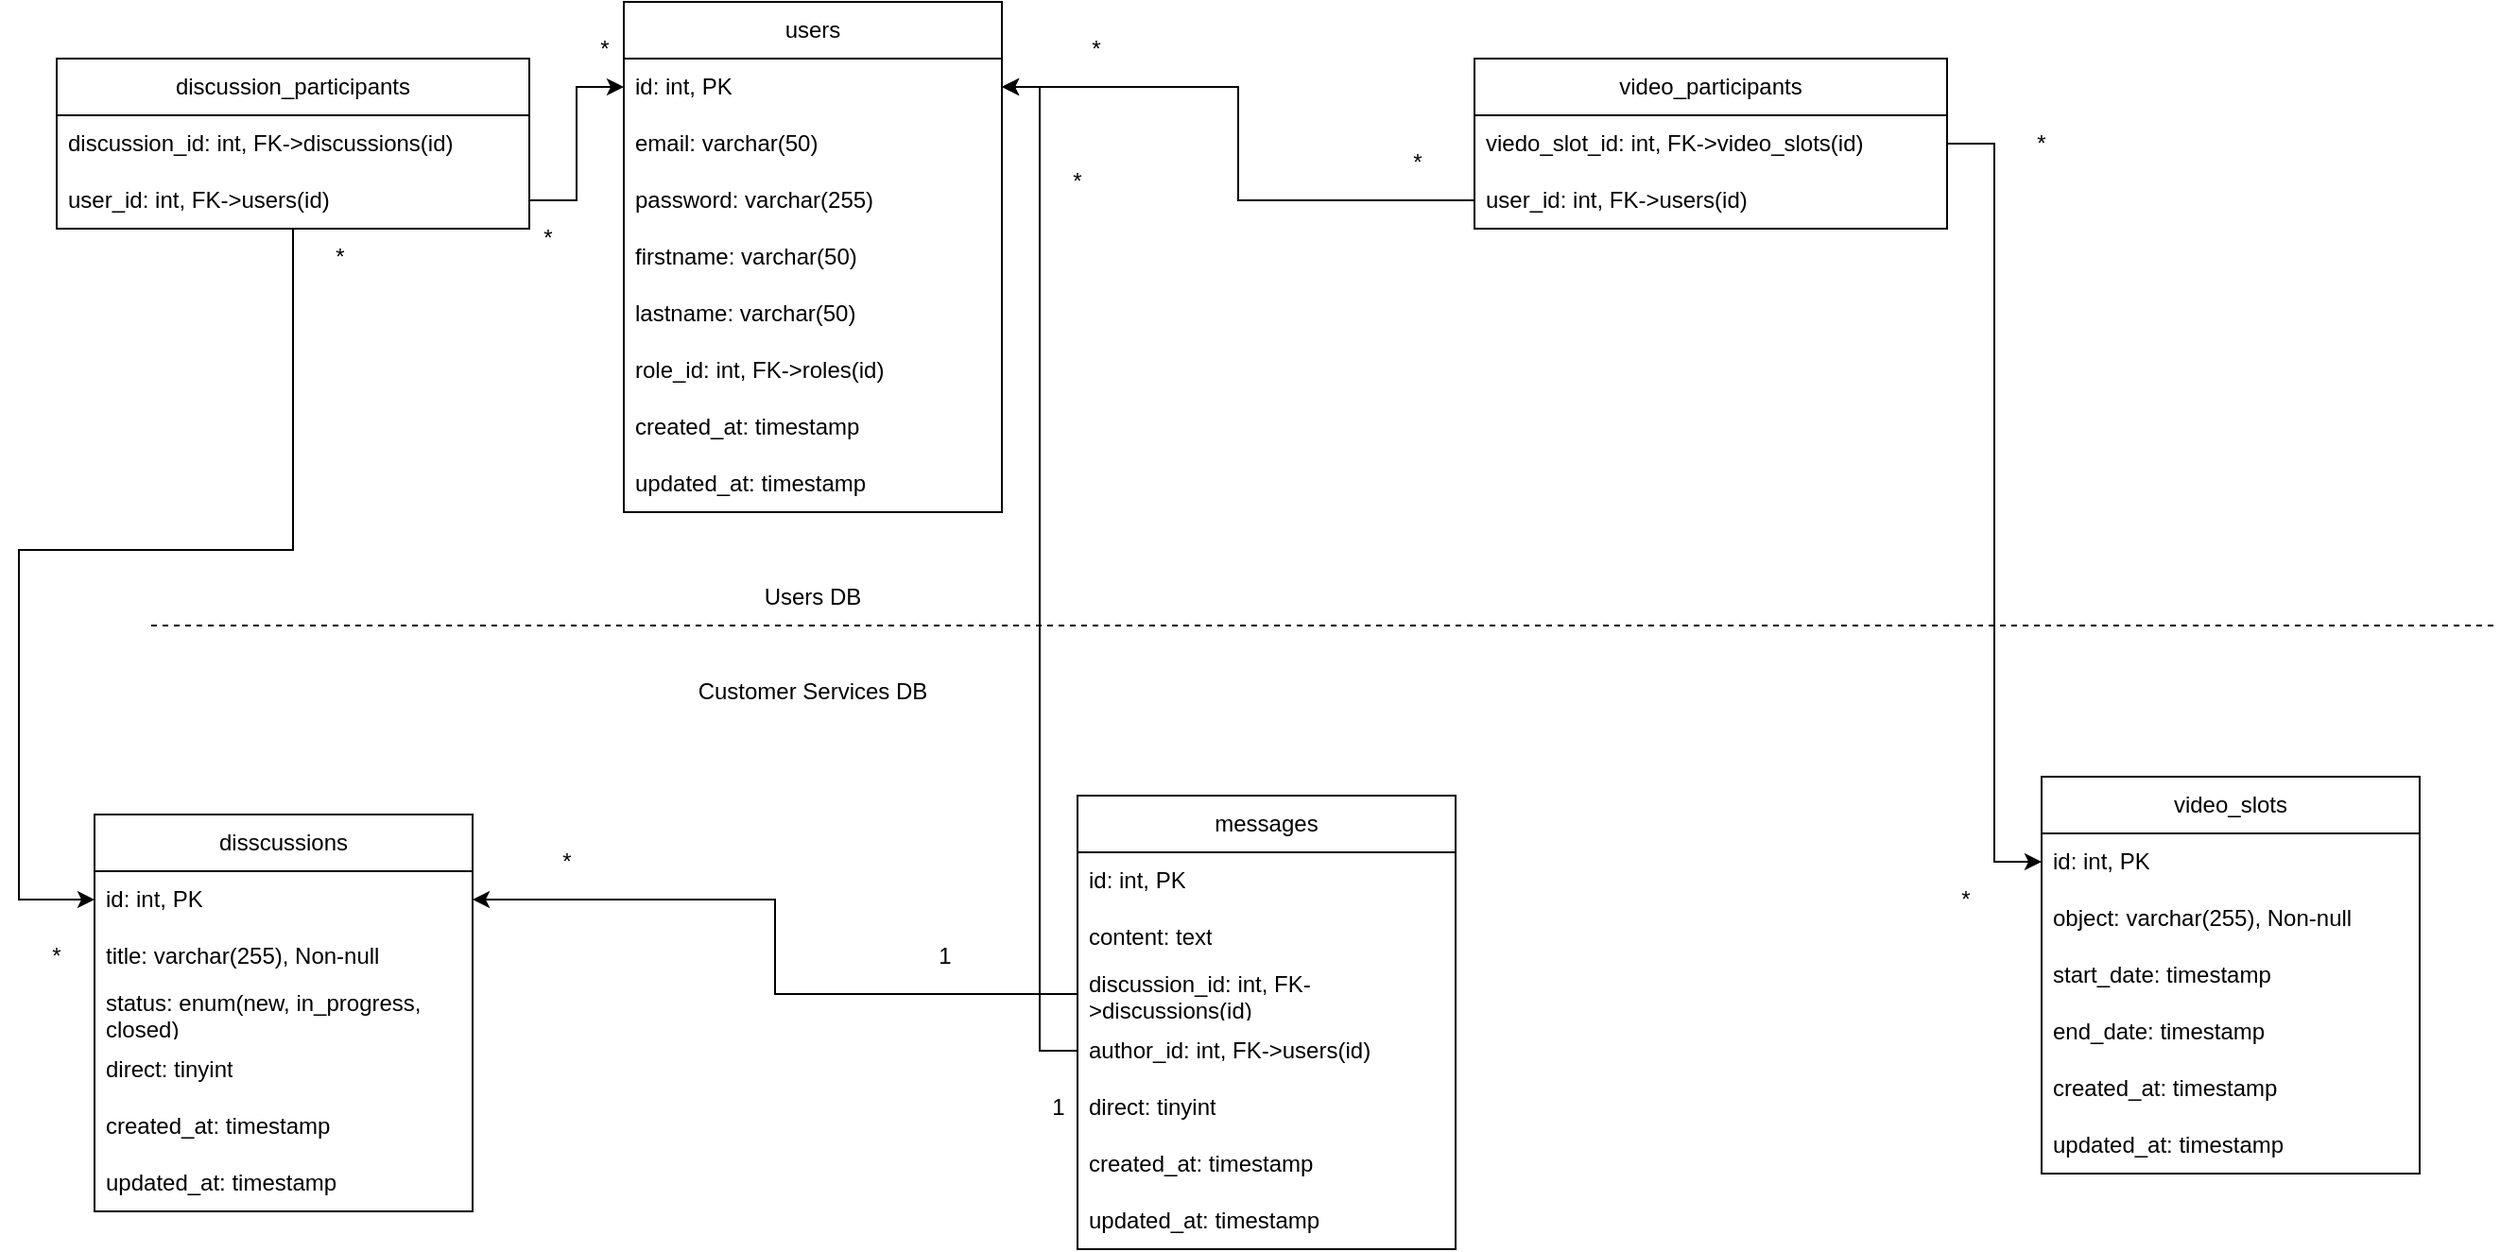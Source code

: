 <mxfile version="24.7.7">
  <diagram name="Page-1" id="HTvIIr98uRL_a_d4ipdB">
    <mxGraphModel dx="1050" dy="653" grid="1" gridSize="10" guides="1" tooltips="1" connect="1" arrows="1" fold="1" page="1" pageScale="1" pageWidth="827" pageHeight="1169" math="0" shadow="0">
      <root>
        <mxCell id="0" />
        <mxCell id="1" parent="0" />
        <mxCell id="_INb4RHrN6DYz6TeiQXN-1" value="" style="endArrow=none;dashed=1;html=1;rounded=0;" parent="1" edge="1">
          <mxGeometry width="50" height="50" relative="1" as="geometry">
            <mxPoint x="80" y="350" as="sourcePoint" />
            <mxPoint x="1320" y="350" as="targetPoint" />
          </mxGeometry>
        </mxCell>
        <mxCell id="_INb4RHrN6DYz6TeiQXN-2" value="users" style="swimlane;fontStyle=0;childLayout=stackLayout;horizontal=1;startSize=30;horizontalStack=0;resizeParent=1;resizeParentMax=0;resizeLast=0;collapsible=1;marginBottom=0;whiteSpace=wrap;html=1;direction=east;" parent="1" vertex="1">
          <mxGeometry x="330" y="20" width="200" height="270" as="geometry">
            <mxRectangle x="70" y="250" width="70" height="30" as="alternateBounds" />
          </mxGeometry>
        </mxCell>
        <mxCell id="_INb4RHrN6DYz6TeiQXN-3" value="id: int, PK" style="text;strokeColor=none;fillColor=none;align=left;verticalAlign=middle;spacingLeft=4;spacingRight=4;overflow=hidden;points=[[0,0.5],[1,0.5]];portConstraint=eastwest;rotatable=0;whiteSpace=wrap;html=1;" parent="_INb4RHrN6DYz6TeiQXN-2" vertex="1">
          <mxGeometry y="30" width="200" height="30" as="geometry" />
        </mxCell>
        <mxCell id="_INb4RHrN6DYz6TeiQXN-4" value="email: varchar(50)" style="text;strokeColor=none;fillColor=none;align=left;verticalAlign=middle;spacingLeft=4;spacingRight=4;overflow=hidden;points=[[0,0.5],[1,0.5]];portConstraint=eastwest;rotatable=0;whiteSpace=wrap;html=1;" parent="_INb4RHrN6DYz6TeiQXN-2" vertex="1">
          <mxGeometry y="60" width="200" height="30" as="geometry" />
        </mxCell>
        <mxCell id="_INb4RHrN6DYz6TeiQXN-5" value="password: varchar(255)" style="text;strokeColor=none;fillColor=none;align=left;verticalAlign=middle;spacingLeft=4;spacingRight=4;overflow=hidden;points=[[0,0.5],[1,0.5]];portConstraint=eastwest;rotatable=0;whiteSpace=wrap;html=1;" parent="_INb4RHrN6DYz6TeiQXN-2" vertex="1">
          <mxGeometry y="90" width="200" height="30" as="geometry" />
        </mxCell>
        <mxCell id="_INb4RHrN6DYz6TeiQXN-6" value="firstname: varchar(50)" style="text;strokeColor=none;fillColor=none;align=left;verticalAlign=middle;spacingLeft=4;spacingRight=4;overflow=hidden;points=[[0,0.5],[1,0.5]];portConstraint=eastwest;rotatable=0;whiteSpace=wrap;html=1;" parent="_INb4RHrN6DYz6TeiQXN-2" vertex="1">
          <mxGeometry y="120" width="200" height="30" as="geometry" />
        </mxCell>
        <mxCell id="_INb4RHrN6DYz6TeiQXN-7" value="lastname: varchar(50)" style="text;strokeColor=none;fillColor=none;align=left;verticalAlign=middle;spacingLeft=4;spacingRight=4;overflow=hidden;points=[[0,0.5],[1,0.5]];portConstraint=eastwest;rotatable=0;whiteSpace=wrap;html=1;" parent="_INb4RHrN6DYz6TeiQXN-2" vertex="1">
          <mxGeometry y="150" width="200" height="30" as="geometry" />
        </mxCell>
        <mxCell id="_INb4RHrN6DYz6TeiQXN-8" value="role_id: int, FK-&amp;gt;roles(id)" style="text;strokeColor=none;fillColor=none;align=left;verticalAlign=middle;spacingLeft=4;spacingRight=4;overflow=hidden;points=[[0,0.5],[1,0.5]];portConstraint=eastwest;rotatable=0;whiteSpace=wrap;html=1;" parent="_INb4RHrN6DYz6TeiQXN-2" vertex="1">
          <mxGeometry y="180" width="200" height="30" as="geometry" />
        </mxCell>
        <mxCell id="_INb4RHrN6DYz6TeiQXN-9" value="created_at: timestamp" style="text;strokeColor=none;fillColor=none;align=left;verticalAlign=middle;spacingLeft=4;spacingRight=4;overflow=hidden;points=[[0,0.5],[1,0.5]];portConstraint=eastwest;rotatable=0;whiteSpace=wrap;html=1;" parent="_INb4RHrN6DYz6TeiQXN-2" vertex="1">
          <mxGeometry y="210" width="200" height="30" as="geometry" />
        </mxCell>
        <mxCell id="_INb4RHrN6DYz6TeiQXN-10" value="updated_at: timestamp" style="text;strokeColor=none;fillColor=none;align=left;verticalAlign=middle;spacingLeft=4;spacingRight=4;overflow=hidden;points=[[0,0.5],[1,0.5]];portConstraint=eastwest;rotatable=0;whiteSpace=wrap;html=1;" parent="_INb4RHrN6DYz6TeiQXN-2" vertex="1">
          <mxGeometry y="240" width="200" height="30" as="geometry" />
        </mxCell>
        <mxCell id="_INb4RHrN6DYz6TeiQXN-21" value="Customer Services DB" style="text;html=1;align=center;verticalAlign=middle;whiteSpace=wrap;rounded=0;" parent="1" vertex="1">
          <mxGeometry x="350" y="370" width="160" height="30" as="geometry" />
        </mxCell>
        <mxCell id="_INb4RHrN6DYz6TeiQXN-22" value="Users DB" style="text;html=1;align=center;verticalAlign=middle;whiteSpace=wrap;rounded=0;" parent="1" vertex="1">
          <mxGeometry x="380" y="320" width="100" height="30" as="geometry" />
        </mxCell>
        <mxCell id="9Ze68ccJl-1V-HPHpi7j-1" value="disscussions" style="swimlane;fontStyle=0;childLayout=stackLayout;horizontal=1;startSize=30;horizontalStack=0;resizeParent=1;resizeParentMax=0;resizeLast=0;collapsible=1;marginBottom=0;whiteSpace=wrap;html=1;direction=east;" parent="1" vertex="1">
          <mxGeometry x="50" y="450" width="200" height="210" as="geometry">
            <mxRectangle x="70" y="250" width="70" height="30" as="alternateBounds" />
          </mxGeometry>
        </mxCell>
        <mxCell id="9Ze68ccJl-1V-HPHpi7j-2" value="id: int, PK" style="text;strokeColor=none;fillColor=none;align=left;verticalAlign=middle;spacingLeft=4;spacingRight=4;overflow=hidden;points=[[0,0.5],[1,0.5]];portConstraint=eastwest;rotatable=0;whiteSpace=wrap;html=1;" parent="9Ze68ccJl-1V-HPHpi7j-1" vertex="1">
          <mxGeometry y="30" width="200" height="30" as="geometry" />
        </mxCell>
        <mxCell id="9Ze68ccJl-1V-HPHpi7j-3" value="title: varchar(255), Non-null" style="text;strokeColor=none;fillColor=none;align=left;verticalAlign=middle;spacingLeft=4;spacingRight=4;overflow=hidden;points=[[0,0.5],[1,0.5]];portConstraint=eastwest;rotatable=0;whiteSpace=wrap;html=1;" parent="9Ze68ccJl-1V-HPHpi7j-1" vertex="1">
          <mxGeometry y="60" width="200" height="30" as="geometry" />
        </mxCell>
        <mxCell id="9Ze68ccJl-1V-HPHpi7j-4" value="status: enum(new, in_progress, closed)" style="text;strokeColor=none;fillColor=none;align=left;verticalAlign=middle;spacingLeft=4;spacingRight=4;overflow=hidden;points=[[0,0.5],[1,0.5]];portConstraint=eastwest;rotatable=0;whiteSpace=wrap;html=1;" parent="9Ze68ccJl-1V-HPHpi7j-1" vertex="1">
          <mxGeometry y="90" width="200" height="30" as="geometry" />
        </mxCell>
        <mxCell id="9Ze68ccJl-1V-HPHpi7j-17" value="direct: tinyint" style="text;strokeColor=none;fillColor=none;align=left;verticalAlign=middle;spacingLeft=4;spacingRight=4;overflow=hidden;points=[[0,0.5],[1,0.5]];portConstraint=eastwest;rotatable=0;whiteSpace=wrap;html=1;" parent="9Ze68ccJl-1V-HPHpi7j-1" vertex="1">
          <mxGeometry y="120" width="200" height="30" as="geometry" />
        </mxCell>
        <mxCell id="9Ze68ccJl-1V-HPHpi7j-5" value="created_at: timestamp" style="text;strokeColor=none;fillColor=none;align=left;verticalAlign=middle;spacingLeft=4;spacingRight=4;overflow=hidden;points=[[0,0.5],[1,0.5]];portConstraint=eastwest;rotatable=0;whiteSpace=wrap;html=1;" parent="9Ze68ccJl-1V-HPHpi7j-1" vertex="1">
          <mxGeometry y="150" width="200" height="30" as="geometry" />
        </mxCell>
        <mxCell id="9Ze68ccJl-1V-HPHpi7j-6" value="updated_at: timestamp" style="text;strokeColor=none;fillColor=none;align=left;verticalAlign=middle;spacingLeft=4;spacingRight=4;overflow=hidden;points=[[0,0.5],[1,0.5]];portConstraint=eastwest;rotatable=0;whiteSpace=wrap;html=1;" parent="9Ze68ccJl-1V-HPHpi7j-1" vertex="1">
          <mxGeometry y="180" width="200" height="30" as="geometry" />
        </mxCell>
        <mxCell id="9Ze68ccJl-1V-HPHpi7j-11" value="messages" style="swimlane;fontStyle=0;childLayout=stackLayout;horizontal=1;startSize=30;horizontalStack=0;resizeParent=1;resizeParentMax=0;resizeLast=0;collapsible=1;marginBottom=0;whiteSpace=wrap;html=1;direction=east;" parent="1" vertex="1">
          <mxGeometry x="570" y="440" width="200" height="240" as="geometry">
            <mxRectangle x="70" y="250" width="70" height="30" as="alternateBounds" />
          </mxGeometry>
        </mxCell>
        <mxCell id="9Ze68ccJl-1V-HPHpi7j-12" value="id: int, PK" style="text;strokeColor=none;fillColor=none;align=left;verticalAlign=middle;spacingLeft=4;spacingRight=4;overflow=hidden;points=[[0,0.5],[1,0.5]];portConstraint=eastwest;rotatable=0;whiteSpace=wrap;html=1;" parent="9Ze68ccJl-1V-HPHpi7j-11" vertex="1">
          <mxGeometry y="30" width="200" height="30" as="geometry" />
        </mxCell>
        <mxCell id="9Ze68ccJl-1V-HPHpi7j-13" value="content: text" style="text;strokeColor=none;fillColor=none;align=left;verticalAlign=middle;spacingLeft=4;spacingRight=4;overflow=hidden;points=[[0,0.5],[1,0.5]];portConstraint=eastwest;rotatable=0;whiteSpace=wrap;html=1;" parent="9Ze68ccJl-1V-HPHpi7j-11" vertex="1">
          <mxGeometry y="60" width="200" height="30" as="geometry" />
        </mxCell>
        <mxCell id="9Ze68ccJl-1V-HPHpi7j-14" value="discussion_id: int, FK-&amp;gt;discussions(id)" style="text;strokeColor=none;fillColor=none;align=left;verticalAlign=middle;spacingLeft=4;spacingRight=4;overflow=hidden;points=[[0,0.5],[1,0.5]];portConstraint=eastwest;rotatable=0;whiteSpace=wrap;html=1;" parent="9Ze68ccJl-1V-HPHpi7j-11" vertex="1">
          <mxGeometry y="90" width="200" height="30" as="geometry" />
        </mxCell>
        <mxCell id="9Ze68ccJl-1V-HPHpi7j-15" value="author_id: int, FK-&amp;gt;users(id)" style="text;strokeColor=none;fillColor=none;align=left;verticalAlign=middle;spacingLeft=4;spacingRight=4;overflow=hidden;points=[[0,0.5],[1,0.5]];portConstraint=eastwest;rotatable=0;whiteSpace=wrap;html=1;" parent="9Ze68ccJl-1V-HPHpi7j-11" vertex="1">
          <mxGeometry y="120" width="200" height="30" as="geometry" />
        </mxCell>
        <mxCell id="9Ze68ccJl-1V-HPHpi7j-16" value="direct: tinyint" style="text;strokeColor=none;fillColor=none;align=left;verticalAlign=middle;spacingLeft=4;spacingRight=4;overflow=hidden;points=[[0,0.5],[1,0.5]];portConstraint=eastwest;rotatable=0;whiteSpace=wrap;html=1;" parent="9Ze68ccJl-1V-HPHpi7j-11" vertex="1">
          <mxGeometry y="150" width="200" height="30" as="geometry" />
        </mxCell>
        <mxCell id="9Ze68ccJl-1V-HPHpi7j-24" value="created_at: timestamp" style="text;strokeColor=none;fillColor=none;align=left;verticalAlign=middle;spacingLeft=4;spacingRight=4;overflow=hidden;points=[[0,0.5],[1,0.5]];portConstraint=eastwest;rotatable=0;whiteSpace=wrap;html=1;" parent="9Ze68ccJl-1V-HPHpi7j-11" vertex="1">
          <mxGeometry y="180" width="200" height="30" as="geometry" />
        </mxCell>
        <mxCell id="9Ze68ccJl-1V-HPHpi7j-25" value="updated_at: timestamp" style="text;strokeColor=none;fillColor=none;align=left;verticalAlign=middle;spacingLeft=4;spacingRight=4;overflow=hidden;points=[[0,0.5],[1,0.5]];portConstraint=eastwest;rotatable=0;whiteSpace=wrap;html=1;" parent="9Ze68ccJl-1V-HPHpi7j-11" vertex="1">
          <mxGeometry y="210" width="200" height="30" as="geometry" />
        </mxCell>
        <mxCell id="9Ze68ccJl-1V-HPHpi7j-18" value="video_slots" style="swimlane;fontStyle=0;childLayout=stackLayout;horizontal=1;startSize=30;horizontalStack=0;resizeParent=1;resizeParentMax=0;resizeLast=0;collapsible=1;marginBottom=0;whiteSpace=wrap;html=1;direction=east;" parent="1" vertex="1">
          <mxGeometry x="1080" y="430" width="200" height="210" as="geometry">
            <mxRectangle x="70" y="250" width="70" height="30" as="alternateBounds" />
          </mxGeometry>
        </mxCell>
        <mxCell id="9Ze68ccJl-1V-HPHpi7j-19" value="id: int, PK" style="text;strokeColor=none;fillColor=none;align=left;verticalAlign=middle;spacingLeft=4;spacingRight=4;overflow=hidden;points=[[0,0.5],[1,0.5]];portConstraint=eastwest;rotatable=0;whiteSpace=wrap;html=1;" parent="9Ze68ccJl-1V-HPHpi7j-18" vertex="1">
          <mxGeometry y="30" width="200" height="30" as="geometry" />
        </mxCell>
        <mxCell id="9Ze68ccJl-1V-HPHpi7j-20" value="object: varchar(255), Non-null" style="text;strokeColor=none;fillColor=none;align=left;verticalAlign=middle;spacingLeft=4;spacingRight=4;overflow=hidden;points=[[0,0.5],[1,0.5]];portConstraint=eastwest;rotatable=0;whiteSpace=wrap;html=1;" parent="9Ze68ccJl-1V-HPHpi7j-18" vertex="1">
          <mxGeometry y="60" width="200" height="30" as="geometry" />
        </mxCell>
        <mxCell id="9Ze68ccJl-1V-HPHpi7j-21" value="start_date: timestamp" style="text;strokeColor=none;fillColor=none;align=left;verticalAlign=middle;spacingLeft=4;spacingRight=4;overflow=hidden;points=[[0,0.5],[1,0.5]];portConstraint=eastwest;rotatable=0;whiteSpace=wrap;html=1;" parent="9Ze68ccJl-1V-HPHpi7j-18" vertex="1">
          <mxGeometry y="90" width="200" height="30" as="geometry" />
        </mxCell>
        <mxCell id="9Ze68ccJl-1V-HPHpi7j-22" value="end_date: timestamp" style="text;strokeColor=none;fillColor=none;align=left;verticalAlign=middle;spacingLeft=4;spacingRight=4;overflow=hidden;points=[[0,0.5],[1,0.5]];portConstraint=eastwest;rotatable=0;whiteSpace=wrap;html=1;" parent="9Ze68ccJl-1V-HPHpi7j-18" vertex="1">
          <mxGeometry y="120" width="200" height="30" as="geometry" />
        </mxCell>
        <mxCell id="9Ze68ccJl-1V-HPHpi7j-23" value="created_at: timestamp" style="text;strokeColor=none;fillColor=none;align=left;verticalAlign=middle;spacingLeft=4;spacingRight=4;overflow=hidden;points=[[0,0.5],[1,0.5]];portConstraint=eastwest;rotatable=0;whiteSpace=wrap;html=1;" parent="9Ze68ccJl-1V-HPHpi7j-18" vertex="1">
          <mxGeometry y="150" width="200" height="30" as="geometry" />
        </mxCell>
        <mxCell id="9Ze68ccJl-1V-HPHpi7j-26" value="updated_at: timestamp" style="text;strokeColor=none;fillColor=none;align=left;verticalAlign=middle;spacingLeft=4;spacingRight=4;overflow=hidden;points=[[0,0.5],[1,0.5]];portConstraint=eastwest;rotatable=0;whiteSpace=wrap;html=1;" parent="9Ze68ccJl-1V-HPHpi7j-18" vertex="1">
          <mxGeometry y="180" width="200" height="30" as="geometry" />
        </mxCell>
        <mxCell id="9Ze68ccJl-1V-HPHpi7j-28" style="edgeStyle=orthogonalEdgeStyle;rounded=0;orthogonalLoop=1;jettySize=auto;html=1;entryX=1;entryY=0.5;entryDx=0;entryDy=0;" parent="1" source="9Ze68ccJl-1V-HPHpi7j-15" target="_INb4RHrN6DYz6TeiQXN-3" edge="1">
          <mxGeometry relative="1" as="geometry" />
        </mxCell>
        <mxCell id="9Ze68ccJl-1V-HPHpi7j-29" value="*" style="text;html=1;align=center;verticalAlign=middle;whiteSpace=wrap;rounded=0;" parent="1" vertex="1">
          <mxGeometry x="540" y="100" width="60" height="30" as="geometry" />
        </mxCell>
        <mxCell id="9Ze68ccJl-1V-HPHpi7j-30" value="1" style="text;html=1;align=center;verticalAlign=middle;whiteSpace=wrap;rounded=0;" parent="1" vertex="1">
          <mxGeometry x="530" y="590" width="60" height="30" as="geometry" />
        </mxCell>
        <mxCell id="9Ze68ccJl-1V-HPHpi7j-31" value="video_participants" style="swimlane;fontStyle=0;childLayout=stackLayout;horizontal=1;startSize=30;horizontalStack=0;resizeParent=1;resizeParentMax=0;resizeLast=0;collapsible=1;marginBottom=0;whiteSpace=wrap;html=1;direction=east;" parent="1" vertex="1">
          <mxGeometry x="780" y="50" width="250" height="90" as="geometry">
            <mxRectangle x="70" y="250" width="70" height="30" as="alternateBounds" />
          </mxGeometry>
        </mxCell>
        <mxCell id="9Ze68ccJl-1V-HPHpi7j-32" value="viedo_slot_id: int, FK-&amp;gt;video_slots(id)" style="text;strokeColor=none;fillColor=none;align=left;verticalAlign=middle;spacingLeft=4;spacingRight=4;overflow=hidden;points=[[0,0.5],[1,0.5]];portConstraint=eastwest;rotatable=0;whiteSpace=wrap;html=1;" parent="9Ze68ccJl-1V-HPHpi7j-31" vertex="1">
          <mxGeometry y="30" width="250" height="30" as="geometry" />
        </mxCell>
        <mxCell id="9Ze68ccJl-1V-HPHpi7j-33" value="user_id: int, FK-&amp;gt;users(id)" style="text;strokeColor=none;fillColor=none;align=left;verticalAlign=middle;spacingLeft=4;spacingRight=4;overflow=hidden;points=[[0,0.5],[1,0.5]];portConstraint=eastwest;rotatable=0;whiteSpace=wrap;html=1;" parent="9Ze68ccJl-1V-HPHpi7j-31" vertex="1">
          <mxGeometry y="60" width="250" height="30" as="geometry" />
        </mxCell>
        <mxCell id="9Ze68ccJl-1V-HPHpi7j-38" style="edgeStyle=orthogonalEdgeStyle;rounded=0;orthogonalLoop=1;jettySize=auto;html=1;entryX=0;entryY=0.5;entryDx=0;entryDy=0;" parent="1" source="9Ze68ccJl-1V-HPHpi7j-32" target="9Ze68ccJl-1V-HPHpi7j-19" edge="1">
          <mxGeometry relative="1" as="geometry" />
        </mxCell>
        <mxCell id="9Ze68ccJl-1V-HPHpi7j-39" style="edgeStyle=orthogonalEdgeStyle;rounded=0;orthogonalLoop=1;jettySize=auto;html=1;entryX=1;entryY=0.5;entryDx=0;entryDy=0;" parent="1" source="9Ze68ccJl-1V-HPHpi7j-33" target="_INb4RHrN6DYz6TeiQXN-3" edge="1">
          <mxGeometry relative="1" as="geometry" />
        </mxCell>
        <mxCell id="9Ze68ccJl-1V-HPHpi7j-40" value="*" style="text;html=1;align=center;verticalAlign=middle;whiteSpace=wrap;rounded=0;" parent="1" vertex="1">
          <mxGeometry x="550" y="30" width="60" height="30" as="geometry" />
        </mxCell>
        <mxCell id="9Ze68ccJl-1V-HPHpi7j-44" value="*" style="text;html=1;align=center;verticalAlign=middle;whiteSpace=wrap;rounded=0;" parent="1" vertex="1">
          <mxGeometry x="1010" y="480" width="60" height="30" as="geometry" />
        </mxCell>
        <mxCell id="9Ze68ccJl-1V-HPHpi7j-48" style="edgeStyle=orthogonalEdgeStyle;rounded=0;orthogonalLoop=1;jettySize=auto;html=1;entryX=0;entryY=0.5;entryDx=0;entryDy=0;" parent="1" source="9Ze68ccJl-1V-HPHpi7j-45" target="9Ze68ccJl-1V-HPHpi7j-2" edge="1">
          <mxGeometry relative="1" as="geometry" />
        </mxCell>
        <mxCell id="9Ze68ccJl-1V-HPHpi7j-45" value="discussion_participants" style="swimlane;fontStyle=0;childLayout=stackLayout;horizontal=1;startSize=30;horizontalStack=0;resizeParent=1;resizeParentMax=0;resizeLast=0;collapsible=1;marginBottom=0;whiteSpace=wrap;html=1;direction=east;" parent="1" vertex="1">
          <mxGeometry x="30" y="50" width="250" height="90" as="geometry">
            <mxRectangle x="70" y="250" width="70" height="30" as="alternateBounds" />
          </mxGeometry>
        </mxCell>
        <mxCell id="9Ze68ccJl-1V-HPHpi7j-46" value="discussion_id: int, FK-&amp;gt;discussions(id)" style="text;strokeColor=none;fillColor=none;align=left;verticalAlign=middle;spacingLeft=4;spacingRight=4;overflow=hidden;points=[[0,0.5],[1,0.5]];portConstraint=eastwest;rotatable=0;whiteSpace=wrap;html=1;" parent="9Ze68ccJl-1V-HPHpi7j-45" vertex="1">
          <mxGeometry y="30" width="250" height="30" as="geometry" />
        </mxCell>
        <mxCell id="9Ze68ccJl-1V-HPHpi7j-47" value="user_id: int, FK-&amp;gt;users(id)" style="text;strokeColor=none;fillColor=none;align=left;verticalAlign=middle;spacingLeft=4;spacingRight=4;overflow=hidden;points=[[0,0.5],[1,0.5]];portConstraint=eastwest;rotatable=0;whiteSpace=wrap;html=1;" parent="9Ze68ccJl-1V-HPHpi7j-45" vertex="1">
          <mxGeometry y="60" width="250" height="30" as="geometry" />
        </mxCell>
        <mxCell id="9Ze68ccJl-1V-HPHpi7j-49" value="*" style="text;html=1;align=center;verticalAlign=middle;whiteSpace=wrap;rounded=0;" parent="1" vertex="1">
          <mxGeometry x="150" y="140" width="60" height="30" as="geometry" />
        </mxCell>
        <mxCell id="9Ze68ccJl-1V-HPHpi7j-50" value="*" style="text;html=1;align=center;verticalAlign=middle;whiteSpace=wrap;rounded=0;" parent="1" vertex="1">
          <mxGeometry x="290" y="30" width="60" height="30" as="geometry" />
        </mxCell>
        <mxCell id="9Ze68ccJl-1V-HPHpi7j-51" style="edgeStyle=orthogonalEdgeStyle;rounded=0;orthogonalLoop=1;jettySize=auto;html=1;entryX=0;entryY=0.5;entryDx=0;entryDy=0;" parent="1" source="9Ze68ccJl-1V-HPHpi7j-47" target="_INb4RHrN6DYz6TeiQXN-3" edge="1">
          <mxGeometry relative="1" as="geometry" />
        </mxCell>
        <mxCell id="9Ze68ccJl-1V-HPHpi7j-52" value="*" style="text;html=1;align=center;verticalAlign=middle;whiteSpace=wrap;rounded=0;" parent="1" vertex="1">
          <mxGeometry y="510" width="60" height="30" as="geometry" />
        </mxCell>
        <mxCell id="9Ze68ccJl-1V-HPHpi7j-53" value="*" style="text;html=1;align=center;verticalAlign=middle;whiteSpace=wrap;rounded=0;" parent="1" vertex="1">
          <mxGeometry x="260" y="130" width="60" height="30" as="geometry" />
        </mxCell>
        <mxCell id="9Ze68ccJl-1V-HPHpi7j-57" value="*" style="text;html=1;align=center;verticalAlign=middle;whiteSpace=wrap;rounded=0;" parent="1" vertex="1">
          <mxGeometry x="720" y="90" width="60" height="30" as="geometry" />
        </mxCell>
        <mxCell id="9Ze68ccJl-1V-HPHpi7j-58" value="*" style="text;html=1;align=center;verticalAlign=middle;whiteSpace=wrap;rounded=0;" parent="1" vertex="1">
          <mxGeometry x="1050" y="80" width="60" height="30" as="geometry" />
        </mxCell>
        <mxCell id="9Ze68ccJl-1V-HPHpi7j-60" style="edgeStyle=orthogonalEdgeStyle;rounded=0;orthogonalLoop=1;jettySize=auto;html=1;entryX=1;entryY=0.5;entryDx=0;entryDy=0;" parent="1" source="9Ze68ccJl-1V-HPHpi7j-14" target="9Ze68ccJl-1V-HPHpi7j-2" edge="1">
          <mxGeometry relative="1" as="geometry">
            <mxPoint x="320" y="510" as="targetPoint" />
          </mxGeometry>
        </mxCell>
        <mxCell id="9Ze68ccJl-1V-HPHpi7j-61" value="1" style="text;html=1;align=center;verticalAlign=middle;whiteSpace=wrap;rounded=0;" parent="1" vertex="1">
          <mxGeometry x="470" y="510" width="60" height="30" as="geometry" />
        </mxCell>
        <mxCell id="9Ze68ccJl-1V-HPHpi7j-62" value="*" style="text;html=1;align=center;verticalAlign=middle;whiteSpace=wrap;rounded=0;" parent="1" vertex="1">
          <mxGeometry x="270" y="460" width="60" height="30" as="geometry" />
        </mxCell>
      </root>
    </mxGraphModel>
  </diagram>
</mxfile>
